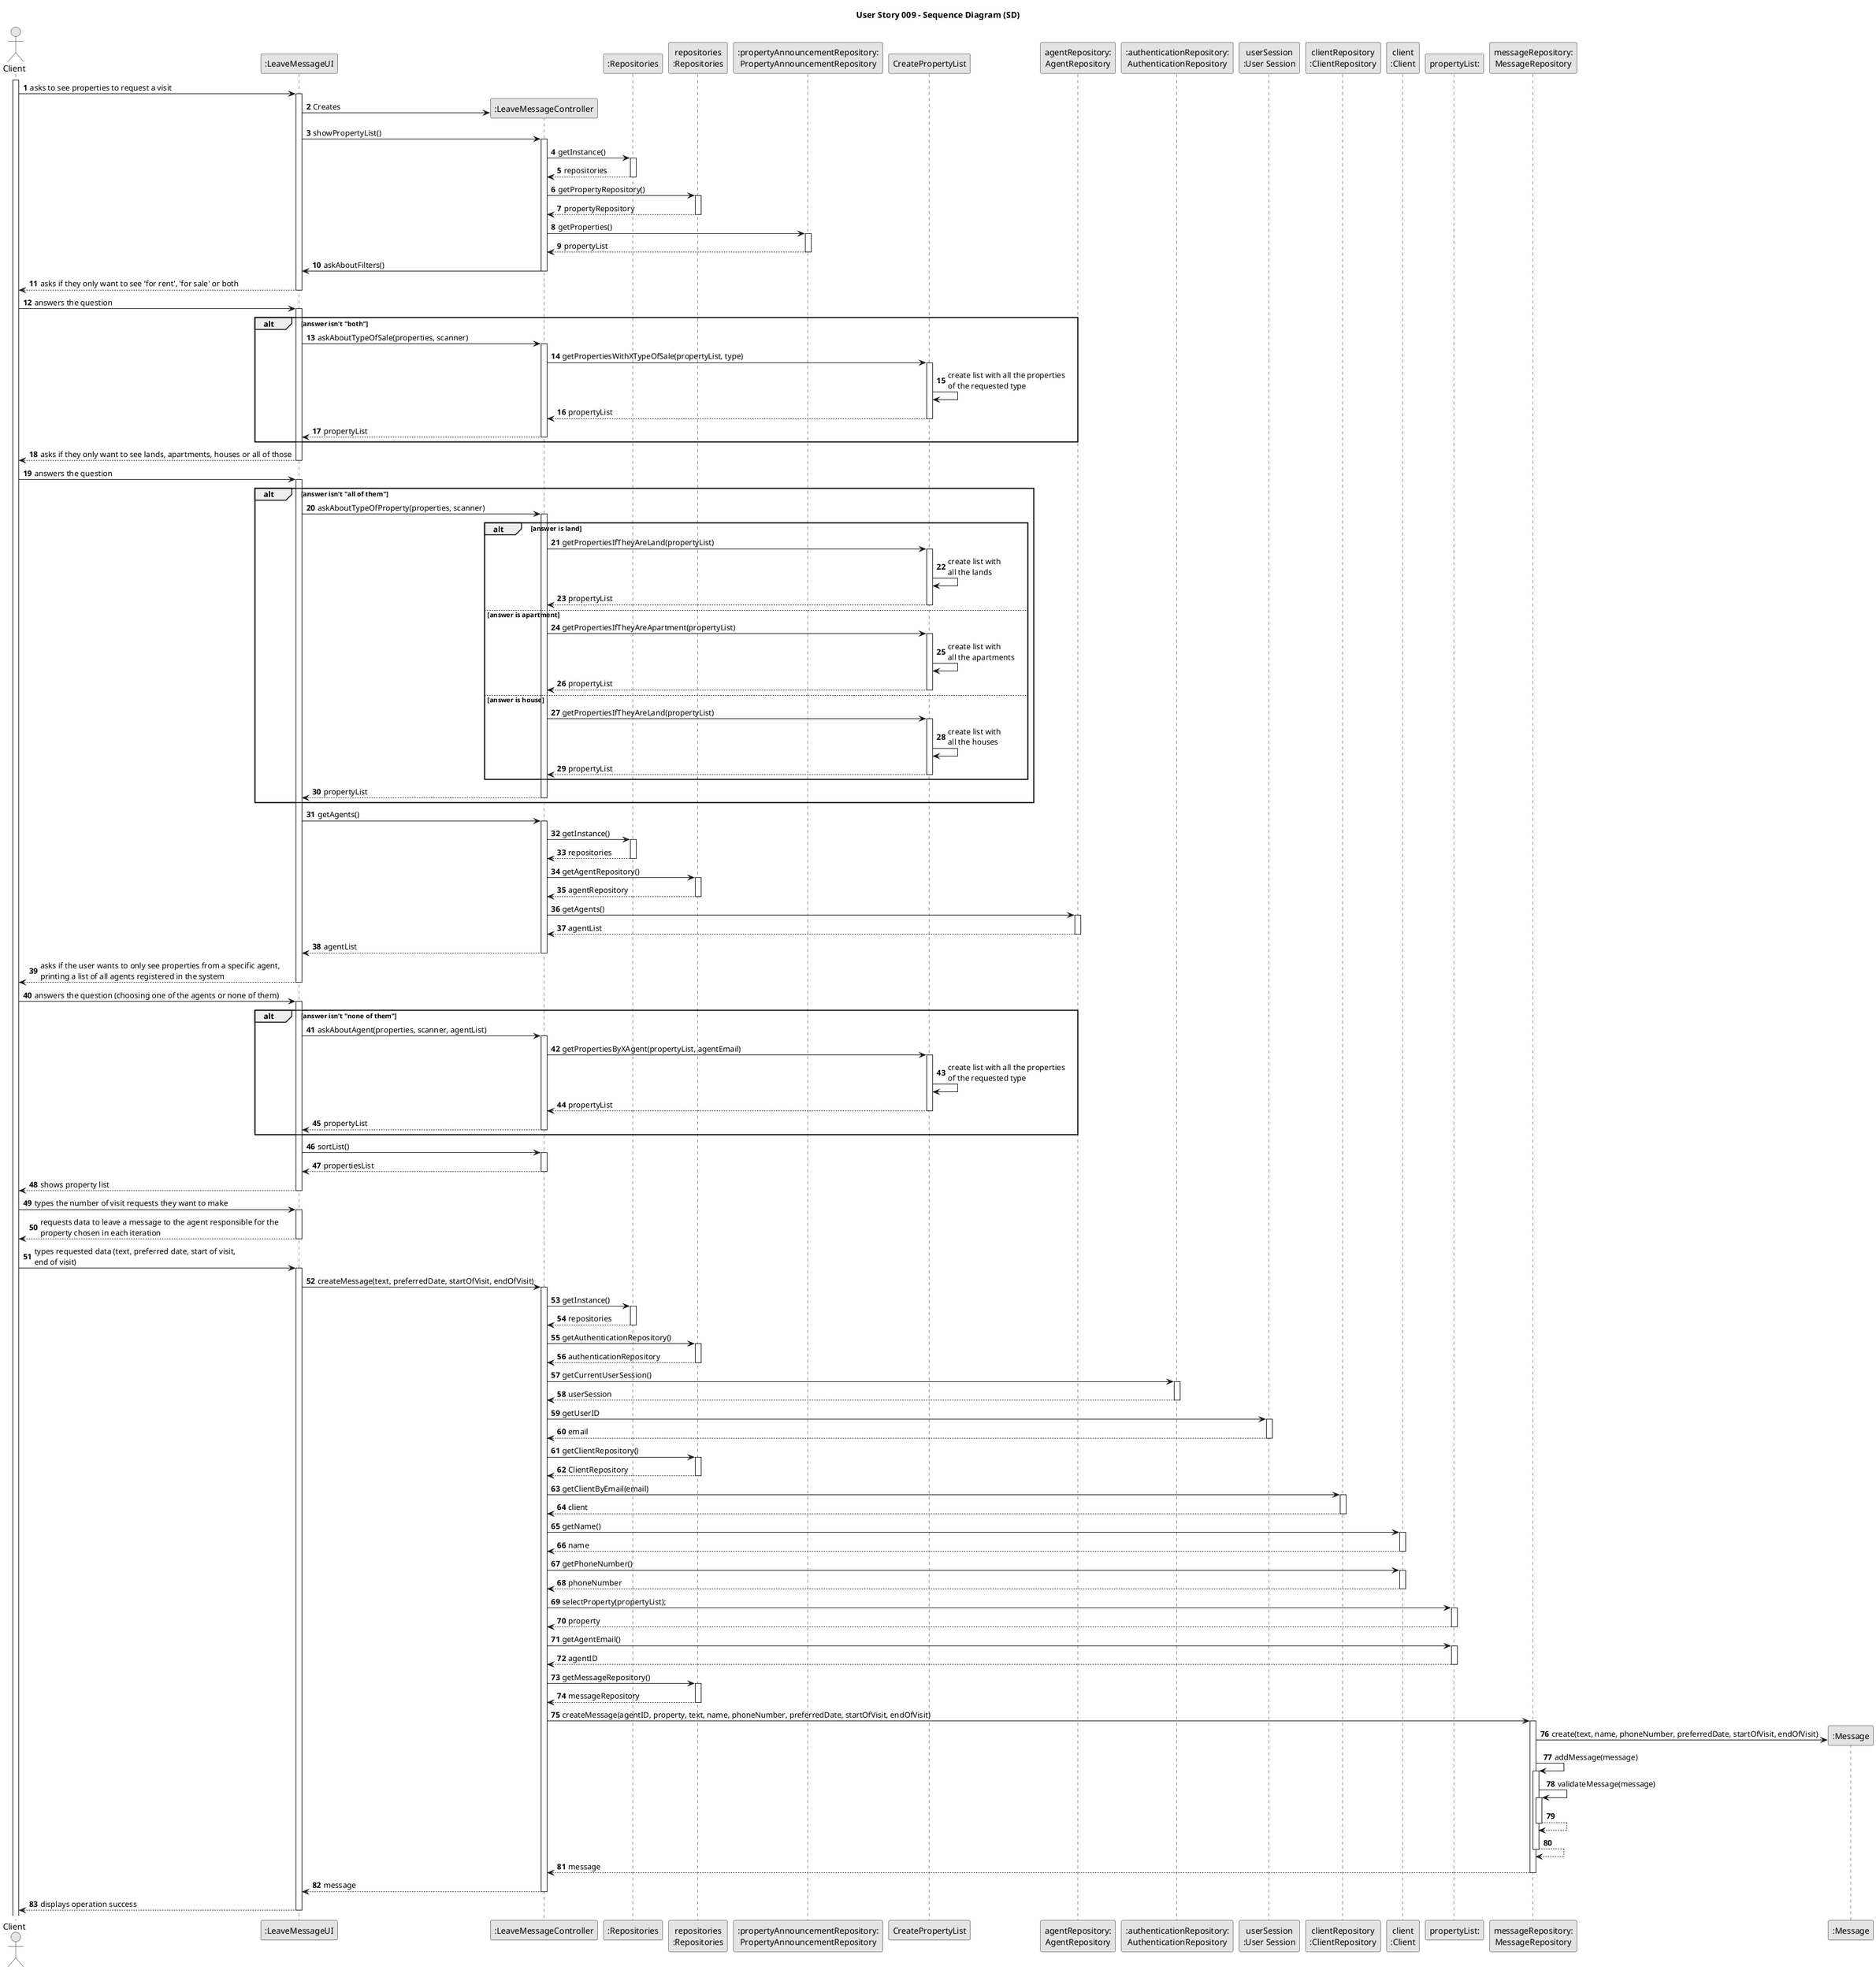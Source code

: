 @startuml
skinparam monochrome true
skinparam packageStyle rectangle
skinparam shadowing false

title User Story 009 - Sequence Diagram (SD)

autonumber

actor "Client" as ADM
participant ":LeaveMessageUI" as UI
participant ":LeaveMessageController" as CTRL
participant ":Repositories" as RepositorySingleton
participant "repositories\n:Repositories" as PLAT
participant ":propertyAnnouncementRepository:\nPropertyAnnouncementRepository" as PROPRepository
participant "CreatePropertyList" as ListEditor
participant "agentRepository:\nAgentRepository" as AgentRepository
participant ":authenticationRepository:\nAuthenticationRepository" as AUTHRepository
participant "userSession\n:User Session" as SESSION
participant "clientRepository\n:ClientRepository" as CLIENTRepository
participant "client\n:Client" as CLIENT
participant "propertyList:" as propertyList
participant "messageRepository:\nMessageRepository" as MSGRepository
participant ":Message" as Message

activate ADM

    ADM -> UI : asks to see properties to request a visit

    activate UI


        UI -> CTRL** : Creates

        UI -> CTRL : showPropertyList()

        activate CTRL


            CTRL -> RepositorySingleton : getInstance()

            activate RepositorySingleton

            RepositorySingleton --> CTRL: repositories

            deactivate RepositorySingleton


                CTRL -> PLAT : getPropertyRepository()

                activate PLAT

                PLAT --> CTRL: propertyRepository

                deactivate PLAT


                    CTRL -> PROPRepository: getProperties()

                    activate PROPRepository

                    PROPRepository --> CTRL: propertyList

                    deactivate PROPRepository

                CTRL -> UI : askAboutFilters()

deactivate CTRL








    UI --> ADM : asks if they only want to see 'for rent', 'for sale' or both

    deactivate UI

    ADM -> UI : answers the question

    activate UI

        alt answer isn't "both"
        UI -> CTRL : askAboutTypeOfSale(properties, scanner)
        activate CTRL
        CTRL -> ListEditor : getPropertiesWithXTypeOfSale(propertyList, type)
        activate ListEditor
        ListEditor -> ListEditor : create list with all the properties\nof the requested type
        ListEditor --> CTRL : propertyList
        deactivate ListEditor
        CTRL --> UI : propertyList
        deactivate CTRL
        end

    UI --> ADM : asks if they only want to see lands, apartments, houses or all of those

    deactivate UI


    ADM -> UI : answers the question

    activate UI

        alt answer isn't "all of them"
        UI -> CTRL : askAboutTypeOfProperty(properties, scanner)
        activate CTRL
        alt answer is land
        CTRL -> ListEditor : getPropertiesIfTheyAreLand(propertyList)
        activate ListEditor
        ListEditor -> ListEditor : create list with\nall the lands
        ListEditor --> CTRL : propertyList
        deactivate ListEditor

        else answer is apartment
        CTRL -> ListEditor : getPropertiesIfTheyAreApartment(propertyList)
        activate ListEditor
        ListEditor -> ListEditor : create list with\nall the apartments
        ListEditor --> CTRL : propertyList
        deactivate ListEditor

        else answer is house
        CTRL -> ListEditor : getPropertiesIfTheyAreLand(propertyList)
        activate ListEditor
        ListEditor -> ListEditor : create list with\nall the houses
        ListEditor --> CTRL : propertyList
        deactivate ListEditor
        end
        CTRL --> UI : propertyList
        deactivate CTRL
        end

    UI -> CTRL : getAgents()
    activate CTRL

    CTRL -> RepositorySingleton : getInstance()
    activate RepositorySingleton

    RepositorySingleton --> CTRL: repositories
    deactivate RepositorySingleton

    CTRL -> PLAT : getAgentRepository()
    activate PLAT

    PLAT --> CTRL: agentRepository
    deactivate PLAT

    CTRL -> AgentRepository : getAgents()
    activate AgentRepository

    AgentRepository --> CTRL : agentList
    deactivate AgentRepository

    CTRL --> UI : agentList
    deactivate CTRL

    UI --> ADM : asks if the user wants to only see properties from a specific agent,\nprinting a list of all agents registered in the system

    deactivate UI

    ADM -> UI : answers the question (choosing one of the agents or none of them)

    activate UI

            alt answer isn't "none of them"
            UI -> CTRL : askAboutAgent(properties, scanner, agentList)
            activate CTRL
            CTRL -> ListEditor : getPropertiesByXAgent(propertyList, agentEmail)
            activate ListEditor
            ListEditor -> ListEditor : create list with all the properties\nof the requested type
            ListEditor --> CTRL : propertyList
            deactivate ListEditor
            CTRL --> UI : propertyList
            deactivate CTRL
            end






        UI -> CTRL : sortList()

        activate CTRL

        CTRL --> UI : propertiesList

        deactivate CTRL

    UI --> ADM : shows property list

    deactivate UI

    ADM -> UI : types the number of visit requests they want to make

    activate UI

    UI --> ADM : requests data to leave a message to the agent responsible for the \nproperty chosen in each iteration

    deactivate UI

    ADM -> UI : types requested data (text, preferred date, start of visit,\nend of visit)

    activate UI

        UI -> CTRL : createMessage(text, preferredDate, startOfVisit, endOfVisit)

        activate CTRL

            CTRL -> RepositorySingleton : getInstance()

            activate RepositorySingleton

            RepositorySingleton --> CTRL: repositories

            deactivate RepositorySingleton

                    CTRL -> PLAT : getAuthenticationRepository()

                    activate PLAT

                    PLAT --> CTRL: authenticationRepository

                    deactivate PLAT

                    CTRL -> AUTHRepository: getCurrentUserSession()

                    activate AUTHRepository

                    AUTHRepository --> CTRL: userSession

                    deactivate AUTHRepository

                    CTRL -> SESSION : getUserID

                    activate SESSION

                    SESSION --> CTRL : email

                    deactivate SESSION


                    CTRL -> PLAT : getClientRepository()

                    activate PLAT

                    PLAT --> CTRL: ClientRepository

                    deactivate PLAT

                    CTRL -> CLIENTRepository : getClientByEmail(email)

                    activate CLIENTRepository

                    CLIENTRepository --> CTRL : client

                    deactivate CLIENTRepository

                   CTRL -> CLIENT : getName()

                   activate CLIENT

                   CLIENT --> CTRL : name

                   deactivate CLIENT


                    CTRL -> CLIENT : getPhoneNumber()

                    activate CLIENT

                    CLIENT --> CTRL : phoneNumber

                    deactivate CLIENT

                    CTRL -> propertyList : selectProperty(propertyList);

                    activate propertyList

                    propertyList --> CTRL : property

                    deactivate propertyList

                    CTRL -> propertyList : getAgentEmail()

                    activate propertyList

                    propertyList --> CTRL : agentID

                    deactivate propertyList



                    CTRL -> PLAT : getMessageRepository()

                    activate PLAT

                    PLAT --> CTRL: messageRepository

                    deactivate PLAT

                    CTRL -> MSGRepository : createMessage(agentID, property, text, name, phoneNumber, preferredDate, startOfVisit, endOfVisit)

                    activate MSGRepository

                        MSGRepository -> Message** : create(text, name, phoneNumber, preferredDate, startOfVisit, endOfVisit)

                        MSGRepository -> MSGRepository : addMessage(message)

                        activate MSGRepository

                        MSGRepository -> MSGRepository: validateMessage(message)

                        activate MSGRepository

                        MSGRepository --> MSGRepository

                        deactivate MSGRepository

                        MSGRepository --> MSGRepository

                        deactivate MSGRepository

            MSGRepository --> CTRL : message

            deactivate MSGRepository

        CTRL --> UI : message

        deactivate CTRL

    UI --> ADM : displays operation success

deactivate UI

@enduml